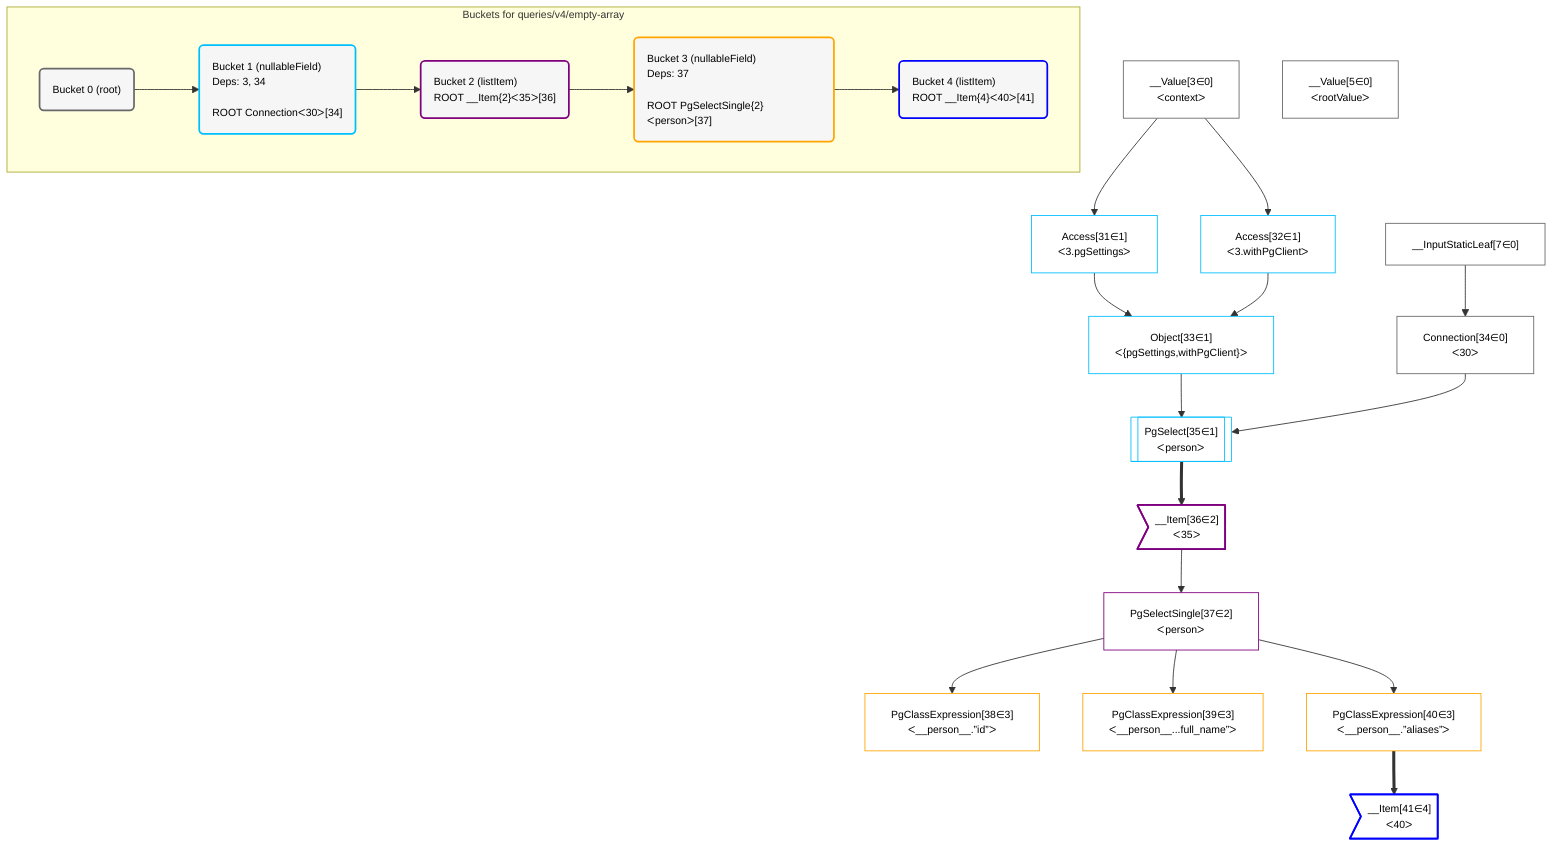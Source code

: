 %%{init: {'themeVariables': { 'fontSize': '12px'}}}%%
graph TD
    classDef path fill:#eee,stroke:#000,color:#000
    classDef plan fill:#fff,stroke-width:1px,color:#000
    classDef itemplan fill:#fff,stroke-width:2px,color:#000
    classDef sideeffectplan fill:#f00,stroke-width:2px,color:#000
    classDef bucket fill:#f6f6f6,color:#000,stroke-width:2px,text-align:left


    %% define steps
    __Value3["__Value[3∈0]<br />ᐸcontextᐳ"]:::plan
    __Value5["__Value[5∈0]<br />ᐸrootValueᐳ"]:::plan
    __InputStaticLeaf7["__InputStaticLeaf[7∈0]"]:::plan
    Access31["Access[31∈1]<br />ᐸ3.pgSettingsᐳ"]:::plan
    Access32["Access[32∈1]<br />ᐸ3.withPgClientᐳ"]:::plan
    Object33["Object[33∈1]<br />ᐸ{pgSettings,withPgClient}ᐳ"]:::plan
    Connection34["Connection[34∈0]<br />ᐸ30ᐳ"]:::plan
    PgSelect35[["PgSelect[35∈1]<br />ᐸpersonᐳ"]]:::plan
    __Item36>"__Item[36∈2]<br />ᐸ35ᐳ"]:::itemplan
    PgSelectSingle37["PgSelectSingle[37∈2]<br />ᐸpersonᐳ"]:::plan
    PgClassExpression38["PgClassExpression[38∈3]<br />ᐸ__person__.”id”ᐳ"]:::plan
    PgClassExpression39["PgClassExpression[39∈3]<br />ᐸ__person__...full_name”ᐳ"]:::plan
    PgClassExpression40["PgClassExpression[40∈3]<br />ᐸ__person__.”aliases”ᐳ"]:::plan
    __Item41>"__Item[41∈4]<br />ᐸ40ᐳ"]:::itemplan

    %% plan dependencies
    __Value3 --> Access31
    __Value3 --> Access32
    Access31 & Access32 --> Object33
    __InputStaticLeaf7 --> Connection34
    Object33 & Connection34 --> PgSelect35
    PgSelect35 ==> __Item36
    __Item36 --> PgSelectSingle37
    PgSelectSingle37 --> PgClassExpression38
    PgSelectSingle37 --> PgClassExpression39
    PgSelectSingle37 --> PgClassExpression40
    PgClassExpression40 ==> __Item41

    subgraph "Buckets for queries/v4/empty-array"
    Bucket0("Bucket 0 (root)"):::bucket
    classDef bucket0 stroke:#696969
    class Bucket0,__Value3,__Value5,__InputStaticLeaf7,Connection34 bucket0
    Bucket1("Bucket 1 (nullableField)<br />Deps: 3, 34<br /><br />ROOT Connectionᐸ30ᐳ[34]"):::bucket
    classDef bucket1 stroke:#00bfff
    class Bucket1,Access31,Access32,Object33,PgSelect35 bucket1
    Bucket2("Bucket 2 (listItem)<br />ROOT __Item{2}ᐸ35ᐳ[36]"):::bucket
    classDef bucket2 stroke:#7f007f
    class Bucket2,__Item36,PgSelectSingle37 bucket2
    Bucket3("Bucket 3 (nullableField)<br />Deps: 37<br /><br />ROOT PgSelectSingle{2}ᐸpersonᐳ[37]"):::bucket
    classDef bucket3 stroke:#ffa500
    class Bucket3,PgClassExpression38,PgClassExpression39,PgClassExpression40 bucket3
    Bucket4("Bucket 4 (listItem)<br />ROOT __Item{4}ᐸ40ᐳ[41]"):::bucket
    classDef bucket4 stroke:#0000ff
    class Bucket4,__Item41 bucket4
    Bucket0 --> Bucket1
    Bucket1 --> Bucket2
    Bucket2 --> Bucket3
    Bucket3 --> Bucket4
    end